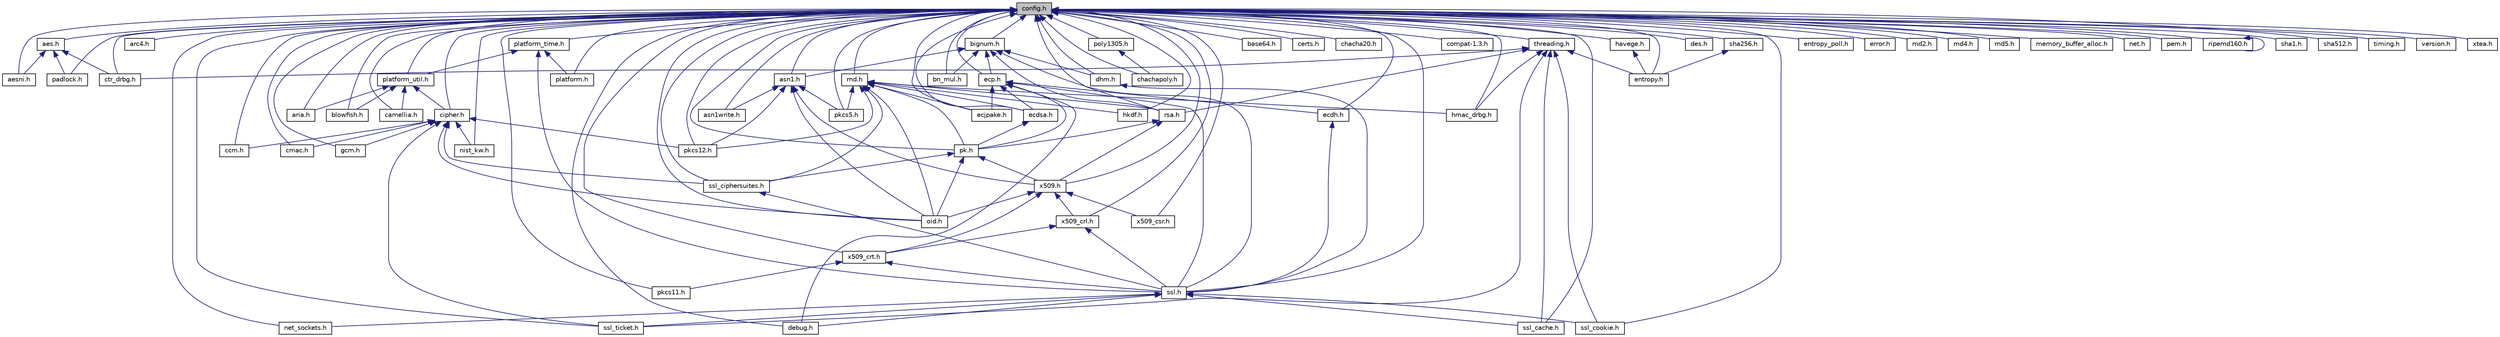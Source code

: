 digraph "config.h"
{
  bgcolor="transparent";
  edge [fontname="Helvetica",fontsize="10",labelfontname="Helvetica",labelfontsize="10"];
  node [fontname="Helvetica",fontsize="10",shape=record];
  Node3 [label="config.h",height=0.2,width=0.4,color="black", fillcolor="grey75", style="filled", fontcolor="black"];
  Node3 -> Node4 [dir="back",color="midnightblue",fontsize="10",style="solid",fontname="Helvetica"];
  Node4 [label="aes.h",height=0.2,width=0.4,color="black",URL="$aes_8h.html",tooltip="This file contains AES definitions and functions. "];
  Node4 -> Node5 [dir="back",color="midnightblue",fontsize="10",style="solid",fontname="Helvetica"];
  Node5 [label="aesni.h",height=0.2,width=0.4,color="black",URL="$aesni_8h.html",tooltip="AES-NI for hardware AES acceleration on some Intel processors. "];
  Node4 -> Node6 [dir="back",color="midnightblue",fontsize="10",style="solid",fontname="Helvetica"];
  Node6 [label="ctr_drbg.h",height=0.2,width=0.4,color="black",URL="$ctr__drbg_8h.html",tooltip="This file contains CTR_DRBG definitions and functions. "];
  Node4 -> Node7 [dir="back",color="midnightblue",fontsize="10",style="solid",fontname="Helvetica"];
  Node7 [label="padlock.h",height=0.2,width=0.4,color="black",URL="$padlock_8h.html",tooltip="VIA PadLock ACE for HW encryption/decryption supported by some processors. "];
  Node3 -> Node5 [dir="back",color="midnightblue",fontsize="10",style="solid",fontname="Helvetica"];
  Node3 -> Node8 [dir="back",color="midnightblue",fontsize="10",style="solid",fontname="Helvetica"];
  Node8 [label="arc4.h",height=0.2,width=0.4,color="black",URL="$arc4_8h.html",tooltip="The ARCFOUR stream cipher. "];
  Node3 -> Node9 [dir="back",color="midnightblue",fontsize="10",style="solid",fontname="Helvetica"];
  Node9 [label="aria.h",height=0.2,width=0.4,color="black",URL="$aria_8h.html",tooltip="ARIA block cipher. "];
  Node3 -> Node10 [dir="back",color="midnightblue",fontsize="10",style="solid",fontname="Helvetica"];
  Node10 [label="platform_util.h",height=0.2,width=0.4,color="black",URL="$platform__util_8h.html",tooltip="Common and shared functions used by multiple modules in the Mbed TLS library. "];
  Node10 -> Node9 [dir="back",color="midnightblue",fontsize="10",style="solid",fontname="Helvetica"];
  Node10 -> Node11 [dir="back",color="midnightblue",fontsize="10",style="solid",fontname="Helvetica"];
  Node11 [label="blowfish.h",height=0.2,width=0.4,color="black",URL="$blowfish_8h.html",tooltip="Blowfish block cipher. "];
  Node10 -> Node12 [dir="back",color="midnightblue",fontsize="10",style="solid",fontname="Helvetica"];
  Node12 [label="camellia.h",height=0.2,width=0.4,color="black",URL="$camellia_8h.html",tooltip="Camellia block cipher. "];
  Node10 -> Node13 [dir="back",color="midnightblue",fontsize="10",style="solid",fontname="Helvetica"];
  Node13 [label="cipher.h",height=0.2,width=0.4,color="black",URL="$cipher_8h.html",tooltip="This file contains an abstraction interface for use with the cipher primitives provided by the librar..."];
  Node13 -> Node14 [dir="back",color="midnightblue",fontsize="10",style="solid",fontname="Helvetica"];
  Node14 [label="ccm.h",height=0.2,width=0.4,color="black",URL="$ccm_8h.html",tooltip="This file provides an API for the CCM authenticated encryption mode for block ciphers. "];
  Node13 -> Node15 [dir="back",color="midnightblue",fontsize="10",style="solid",fontname="Helvetica"];
  Node15 [label="cmac.h",height=0.2,width=0.4,color="black",URL="$cmac_8h.html",tooltip="This file contains CMAC definitions and functions. "];
  Node13 -> Node16 [dir="back",color="midnightblue",fontsize="10",style="solid",fontname="Helvetica"];
  Node16 [label="ssl_ciphersuites.h",height=0.2,width=0.4,color="black",URL="$ssl__ciphersuites_8h.html",tooltip="SSL Ciphersuites for mbed TLS. "];
  Node16 -> Node17 [dir="back",color="midnightblue",fontsize="10",style="solid",fontname="Helvetica"];
  Node17 [label="ssl.h",height=0.2,width=0.4,color="black",URL="$ssl_8h.html",tooltip="SSL/TLS functions. "];
  Node17 -> Node18 [dir="back",color="midnightblue",fontsize="10",style="solid",fontname="Helvetica"];
  Node18 [label="debug.h",height=0.2,width=0.4,color="black",URL="$debug_8h.html",tooltip="Functions for controlling and providing debug output from the library. "];
  Node17 -> Node19 [dir="back",color="midnightblue",fontsize="10",style="solid",fontname="Helvetica"];
  Node19 [label="net_sockets.h",height=0.2,width=0.4,color="black",URL="$net__sockets_8h.html",tooltip="Network sockets abstraction layer to integrate Mbed TLS into a BSD-style sockets API. "];
  Node17 -> Node20 [dir="back",color="midnightblue",fontsize="10",style="solid",fontname="Helvetica"];
  Node20 [label="ssl_cache.h",height=0.2,width=0.4,color="black",URL="$ssl__cache_8h.html",tooltip="SSL session cache implementation. "];
  Node17 -> Node21 [dir="back",color="midnightblue",fontsize="10",style="solid",fontname="Helvetica"];
  Node21 [label="ssl_cookie.h",height=0.2,width=0.4,color="black",URL="$ssl__cookie_8h.html",tooltip="DTLS cookie callbacks implementation. "];
  Node17 -> Node22 [dir="back",color="midnightblue",fontsize="10",style="solid",fontname="Helvetica"];
  Node22 [label="ssl_ticket.h",height=0.2,width=0.4,color="black",URL="$ssl__ticket_8h.html",tooltip="TLS server ticket callbacks implementation. "];
  Node13 -> Node23 [dir="back",color="midnightblue",fontsize="10",style="solid",fontname="Helvetica"];
  Node23 [label="gcm.h",height=0.2,width=0.4,color="black",URL="$gcm_8h.html",tooltip="This file contains GCM definitions and functions. "];
  Node13 -> Node24 [dir="back",color="midnightblue",fontsize="10",style="solid",fontname="Helvetica"];
  Node24 [label="nist_kw.h",height=0.2,width=0.4,color="black",URL="$nist__kw_8h.html",tooltip="This file provides an API for key wrapping (KW) and key wrapping with padding (KWP) as defined in NIS..."];
  Node13 -> Node25 [dir="back",color="midnightblue",fontsize="10",style="solid",fontname="Helvetica"];
  Node25 [label="oid.h",height=0.2,width=0.4,color="black",URL="$oid_8h.html",tooltip="Object Identifier (OID) database. "];
  Node13 -> Node26 [dir="back",color="midnightblue",fontsize="10",style="solid",fontname="Helvetica"];
  Node26 [label="pkcs12.h",height=0.2,width=0.4,color="black",URL="$pkcs12_8h.html",tooltip="PKCS#12 Personal Information Exchange Syntax. "];
  Node13 -> Node22 [dir="back",color="midnightblue",fontsize="10",style="solid",fontname="Helvetica"];
  Node3 -> Node27 [dir="back",color="midnightblue",fontsize="10",style="solid",fontname="Helvetica"];
  Node27 [label="platform_time.h",height=0.2,width=0.4,color="black",URL="$platform__time_8h.html",tooltip="mbed TLS Platform time abstraction "];
  Node27 -> Node10 [dir="back",color="midnightblue",fontsize="10",style="solid",fontname="Helvetica"];
  Node27 -> Node17 [dir="back",color="midnightblue",fontsize="10",style="solid",fontname="Helvetica"];
  Node27 -> Node28 [dir="back",color="midnightblue",fontsize="10",style="solid",fontname="Helvetica"];
  Node28 [label="platform.h",height=0.2,width=0.4,color="black",URL="$platform_8h.html",tooltip="This file contains the definitions and functions of the Mbed TLS platform abstraction layer..."];
  Node3 -> Node29 [dir="back",color="midnightblue",fontsize="10",style="solid",fontname="Helvetica"];
  Node29 [label="asn1.h",height=0.2,width=0.4,color="black",URL="$asn1_8h.html",tooltip="Generic ASN.1 parsing. "];
  Node29 -> Node30 [dir="back",color="midnightblue",fontsize="10",style="solid",fontname="Helvetica"];
  Node30 [label="asn1write.h",height=0.2,width=0.4,color="black",URL="$asn1write_8h.html",tooltip="ASN.1 buffer writing functionality. "];
  Node29 -> Node31 [dir="back",color="midnightblue",fontsize="10",style="solid",fontname="Helvetica"];
  Node31 [label="x509.h",height=0.2,width=0.4,color="black",URL="$x509_8h.html",tooltip="X.509 generic defines and structures. "];
  Node31 -> Node32 [dir="back",color="midnightblue",fontsize="10",style="solid",fontname="Helvetica"];
  Node32 [label="x509_crt.h",height=0.2,width=0.4,color="black",URL="$x509__crt_8h.html",tooltip="X.509 certificate parsing and writing. "];
  Node32 -> Node17 [dir="back",color="midnightblue",fontsize="10",style="solid",fontname="Helvetica"];
  Node32 -> Node33 [dir="back",color="midnightblue",fontsize="10",style="solid",fontname="Helvetica"];
  Node33 [label="pkcs11.h",height=0.2,width=0.4,color="black",URL="$pkcs11_8h.html",tooltip="Wrapper for PKCS#11 library libpkcs11-helper. "];
  Node31 -> Node34 [dir="back",color="midnightblue",fontsize="10",style="solid",fontname="Helvetica"];
  Node34 [label="x509_crl.h",height=0.2,width=0.4,color="black",URL="$x509__crl_8h.html",tooltip="X.509 certificate revocation list parsing. "];
  Node34 -> Node32 [dir="back",color="midnightblue",fontsize="10",style="solid",fontname="Helvetica"];
  Node34 -> Node17 [dir="back",color="midnightblue",fontsize="10",style="solid",fontname="Helvetica"];
  Node31 -> Node25 [dir="back",color="midnightblue",fontsize="10",style="solid",fontname="Helvetica"];
  Node31 -> Node35 [dir="back",color="midnightblue",fontsize="10",style="solid",fontname="Helvetica"];
  Node35 [label="x509_csr.h",height=0.2,width=0.4,color="black",URL="$x509__csr_8h.html",tooltip="X.509 certificate signing request parsing and writing. "];
  Node29 -> Node25 [dir="back",color="midnightblue",fontsize="10",style="solid",fontname="Helvetica"];
  Node29 -> Node26 [dir="back",color="midnightblue",fontsize="10",style="solid",fontname="Helvetica"];
  Node29 -> Node36 [dir="back",color="midnightblue",fontsize="10",style="solid",fontname="Helvetica"];
  Node36 [label="pkcs5.h",height=0.2,width=0.4,color="black",URL="$pkcs5_8h.html",tooltip="PKCS#5 functions. "];
  Node3 -> Node37 [dir="back",color="midnightblue",fontsize="10",style="solid",fontname="Helvetica"];
  Node37 [label="bignum.h",height=0.2,width=0.4,color="black",URL="$bignum_8h.html",tooltip="Multi-precision integer library. "];
  Node37 -> Node29 [dir="back",color="midnightblue",fontsize="10",style="solid",fontname="Helvetica"];
  Node37 -> Node38 [dir="back",color="midnightblue",fontsize="10",style="solid",fontname="Helvetica"];
  Node38 [label="bn_mul.h",height=0.2,width=0.4,color="black",URL="$bn__mul_8h.html",tooltip="Multi-precision integer library. "];
  Node37 -> Node17 [dir="back",color="midnightblue",fontsize="10",style="solid",fontname="Helvetica"];
  Node37 -> Node39 [dir="back",color="midnightblue",fontsize="10",style="solid",fontname="Helvetica"];
  Node39 [label="ecp.h",height=0.2,width=0.4,color="black",URL="$ecp_8h.html",tooltip="This file provides an API for Elliptic Curves over GF(P) (ECP). "];
  Node39 -> Node17 [dir="back",color="midnightblue",fontsize="10",style="solid",fontname="Helvetica"];
  Node39 -> Node40 [dir="back",color="midnightblue",fontsize="10",style="solid",fontname="Helvetica"];
  Node40 [label="pk.h",height=0.2,width=0.4,color="black",URL="$pk_8h.html",tooltip="Public Key abstraction layer. "];
  Node40 -> Node16 [dir="back",color="midnightblue",fontsize="10",style="solid",fontname="Helvetica"];
  Node40 -> Node31 [dir="back",color="midnightblue",fontsize="10",style="solid",fontname="Helvetica"];
  Node40 -> Node25 [dir="back",color="midnightblue",fontsize="10",style="solid",fontname="Helvetica"];
  Node39 -> Node41 [dir="back",color="midnightblue",fontsize="10",style="solid",fontname="Helvetica"];
  Node41 [label="ecdsa.h",height=0.2,width=0.4,color="black",URL="$ecdsa_8h.html",tooltip="This file contains ECDSA definitions and functions. "];
  Node41 -> Node40 [dir="back",color="midnightblue",fontsize="10",style="solid",fontname="Helvetica"];
  Node39 -> Node42 [dir="back",color="midnightblue",fontsize="10",style="solid",fontname="Helvetica"];
  Node42 [label="ecdh.h",height=0.2,width=0.4,color="black",URL="$ecdh_8h.html",tooltip="This file contains ECDH definitions and functions. "];
  Node42 -> Node17 [dir="back",color="midnightblue",fontsize="10",style="solid",fontname="Helvetica"];
  Node39 -> Node18 [dir="back",color="midnightblue",fontsize="10",style="solid",fontname="Helvetica"];
  Node39 -> Node43 [dir="back",color="midnightblue",fontsize="10",style="solid",fontname="Helvetica"];
  Node43 [label="ecjpake.h",height=0.2,width=0.4,color="black",URL="$ecjpake_8h.html",tooltip="Elliptic curve J-PAKE. "];
  Node37 -> Node44 [dir="back",color="midnightblue",fontsize="10",style="solid",fontname="Helvetica"];
  Node44 [label="rsa.h",height=0.2,width=0.4,color="black",URL="$rsa_8h.html",tooltip="This file provides an API for the RSA public-key cryptosystem. "];
  Node44 -> Node40 [dir="back",color="midnightblue",fontsize="10",style="solid",fontname="Helvetica"];
  Node44 -> Node31 [dir="back",color="midnightblue",fontsize="10",style="solid",fontname="Helvetica"];
  Node37 -> Node45 [dir="back",color="midnightblue",fontsize="10",style="solid",fontname="Helvetica"];
  Node45 [label="dhm.h",height=0.2,width=0.4,color="black",URL="$dhm_8h.html",tooltip="This file contains Diffie-Hellman-Merkle (DHM) key exchange definitions and functions. "];
  Node45 -> Node17 [dir="back",color="midnightblue",fontsize="10",style="solid",fontname="Helvetica"];
  Node3 -> Node30 [dir="back",color="midnightblue",fontsize="10",style="solid",fontname="Helvetica"];
  Node3 -> Node46 [dir="back",color="midnightblue",fontsize="10",style="solid",fontname="Helvetica"];
  Node46 [label="base64.h",height=0.2,width=0.4,color="black",URL="$base64_8h.html",tooltip="RFC 1521 base64 encoding/decoding. "];
  Node3 -> Node11 [dir="back",color="midnightblue",fontsize="10",style="solid",fontname="Helvetica"];
  Node3 -> Node38 [dir="back",color="midnightblue",fontsize="10",style="solid",fontname="Helvetica"];
  Node3 -> Node12 [dir="back",color="midnightblue",fontsize="10",style="solid",fontname="Helvetica"];
  Node3 -> Node14 [dir="back",color="midnightblue",fontsize="10",style="solid",fontname="Helvetica"];
  Node3 -> Node13 [dir="back",color="midnightblue",fontsize="10",style="solid",fontname="Helvetica"];
  Node3 -> Node47 [dir="back",color="midnightblue",fontsize="10",style="solid",fontname="Helvetica"];
  Node47 [label="certs.h",height=0.2,width=0.4,color="black",URL="$certs_8h.html",tooltip="Sample certificates and DHM parameters for testing. "];
  Node3 -> Node48 [dir="back",color="midnightblue",fontsize="10",style="solid",fontname="Helvetica"];
  Node48 [label="chacha20.h",height=0.2,width=0.4,color="black",URL="$chacha20_8h.html",tooltip="This file contains ChaCha20 definitions and functions. "];
  Node3 -> Node49 [dir="back",color="midnightblue",fontsize="10",style="solid",fontname="Helvetica"];
  Node49 [label="chachapoly.h",height=0.2,width=0.4,color="black",URL="$chachapoly_8h.html",tooltip="This file contains the AEAD-ChaCha20-Poly1305 definitions and functions. "];
  Node3 -> Node50 [dir="back",color="midnightblue",fontsize="10",style="solid",fontname="Helvetica"];
  Node50 [label="poly1305.h",height=0.2,width=0.4,color="black",URL="$poly1305_8h.html",tooltip="This file contains Poly1305 definitions and functions. "];
  Node50 -> Node49 [dir="back",color="midnightblue",fontsize="10",style="solid",fontname="Helvetica"];
  Node3 -> Node15 [dir="back",color="midnightblue",fontsize="10",style="solid",fontname="Helvetica"];
  Node3 -> Node51 [dir="back",color="midnightblue",fontsize="10",style="solid",fontname="Helvetica"];
  Node51 [label="compat-1.3.h",height=0.2,width=0.4,color="black",URL="$compat-1_83_8h.html",tooltip="Compatibility definitions for using mbed TLS with client code written for the PolarSSL naming convent..."];
  Node3 -> Node6 [dir="back",color="midnightblue",fontsize="10",style="solid",fontname="Helvetica"];
  Node3 -> Node52 [dir="back",color="midnightblue",fontsize="10",style="solid",fontname="Helvetica"];
  Node52 [label="threading.h",height=0.2,width=0.4,color="black",URL="$threading_8h.html",tooltip="Threading abstraction layer. "];
  Node52 -> Node6 [dir="back",color="midnightblue",fontsize="10",style="solid",fontname="Helvetica"];
  Node52 -> Node44 [dir="back",color="midnightblue",fontsize="10",style="solid",fontname="Helvetica"];
  Node52 -> Node53 [dir="back",color="midnightblue",fontsize="10",style="solid",fontname="Helvetica"];
  Node53 [label="entropy.h",height=0.2,width=0.4,color="black",URL="$entropy_8h.html",tooltip="Entropy accumulator implementation. "];
  Node52 -> Node54 [dir="back",color="midnightblue",fontsize="10",style="solid",fontname="Helvetica"];
  Node54 [label="hmac_drbg.h",height=0.2,width=0.4,color="black",URL="$hmac__drbg_8h.html",tooltip="HMAC_DRBG (NIST SP 800-90A) "];
  Node52 -> Node20 [dir="back",color="midnightblue",fontsize="10",style="solid",fontname="Helvetica"];
  Node52 -> Node21 [dir="back",color="midnightblue",fontsize="10",style="solid",fontname="Helvetica"];
  Node52 -> Node22 [dir="back",color="midnightblue",fontsize="10",style="solid",fontname="Helvetica"];
  Node3 -> Node18 [dir="back",color="midnightblue",fontsize="10",style="solid",fontname="Helvetica"];
  Node3 -> Node17 [dir="back",color="midnightblue",fontsize="10",style="solid",fontname="Helvetica"];
  Node3 -> Node39 [dir="back",color="midnightblue",fontsize="10",style="solid",fontname="Helvetica"];
  Node3 -> Node16 [dir="back",color="midnightblue",fontsize="10",style="solid",fontname="Helvetica"];
  Node3 -> Node40 [dir="back",color="midnightblue",fontsize="10",style="solid",fontname="Helvetica"];
  Node3 -> Node55 [dir="back",color="midnightblue",fontsize="10",style="solid",fontname="Helvetica"];
  Node55 [label="md.h",height=0.2,width=0.4,color="black",URL="$md_8h.html",tooltip="This file contains the generic message-digest wrapper. "];
  Node55 -> Node40 [dir="back",color="midnightblue",fontsize="10",style="solid",fontname="Helvetica"];
  Node55 -> Node44 [dir="back",color="midnightblue",fontsize="10",style="solid",fontname="Helvetica"];
  Node55 -> Node41 [dir="back",color="midnightblue",fontsize="10",style="solid",fontname="Helvetica"];
  Node55 -> Node16 [dir="back",color="midnightblue",fontsize="10",style="solid",fontname="Helvetica"];
  Node55 -> Node43 [dir="back",color="midnightblue",fontsize="10",style="solid",fontname="Helvetica"];
  Node55 -> Node56 [dir="back",color="midnightblue",fontsize="10",style="solid",fontname="Helvetica"];
  Node56 [label="hkdf.h",height=0.2,width=0.4,color="black",URL="$hkdf_8h.html",tooltip="This file contains the HKDF interface. "];
  Node55 -> Node54 [dir="back",color="midnightblue",fontsize="10",style="solid",fontname="Helvetica"];
  Node55 -> Node25 [dir="back",color="midnightblue",fontsize="10",style="solid",fontname="Helvetica"];
  Node55 -> Node26 [dir="back",color="midnightblue",fontsize="10",style="solid",fontname="Helvetica"];
  Node55 -> Node36 [dir="back",color="midnightblue",fontsize="10",style="solid",fontname="Helvetica"];
  Node3 -> Node44 [dir="back",color="midnightblue",fontsize="10",style="solid",fontname="Helvetica"];
  Node3 -> Node41 [dir="back",color="midnightblue",fontsize="10",style="solid",fontname="Helvetica"];
  Node3 -> Node32 [dir="back",color="midnightblue",fontsize="10",style="solid",fontname="Helvetica"];
  Node3 -> Node31 [dir="back",color="midnightblue",fontsize="10",style="solid",fontname="Helvetica"];
  Node3 -> Node34 [dir="back",color="midnightblue",fontsize="10",style="solid",fontname="Helvetica"];
  Node3 -> Node45 [dir="back",color="midnightblue",fontsize="10",style="solid",fontname="Helvetica"];
  Node3 -> Node42 [dir="back",color="midnightblue",fontsize="10",style="solid",fontname="Helvetica"];
  Node3 -> Node57 [dir="back",color="midnightblue",fontsize="10",style="solid",fontname="Helvetica"];
  Node57 [label="des.h",height=0.2,width=0.4,color="black",URL="$des_8h.html",tooltip="DES block cipher. "];
  Node3 -> Node43 [dir="back",color="midnightblue",fontsize="10",style="solid",fontname="Helvetica"];
  Node3 -> Node53 [dir="back",color="midnightblue",fontsize="10",style="solid",fontname="Helvetica"];
  Node3 -> Node58 [dir="back",color="midnightblue",fontsize="10",style="solid",fontname="Helvetica"];
  Node58 [label="sha256.h",height=0.2,width=0.4,color="black",URL="$sha256_8h.html",tooltip="This file contains SHA-224 and SHA-256 definitions and functions. "];
  Node58 -> Node53 [dir="back",color="midnightblue",fontsize="10",style="solid",fontname="Helvetica"];
  Node3 -> Node59 [dir="back",color="midnightblue",fontsize="10",style="solid",fontname="Helvetica"];
  Node59 [label="havege.h",height=0.2,width=0.4,color="black",URL="$havege_8h.html",tooltip="HAVEGE: HArdware Volatile Entropy Gathering and Expansion. "];
  Node59 -> Node53 [dir="back",color="midnightblue",fontsize="10",style="solid",fontname="Helvetica"];
  Node3 -> Node60 [dir="back",color="midnightblue",fontsize="10",style="solid",fontname="Helvetica"];
  Node60 [label="entropy_poll.h",height=0.2,width=0.4,color="black",URL="$entropy__poll_8h.html",tooltip="Platform-specific and custom entropy polling functions. "];
  Node3 -> Node61 [dir="back",color="midnightblue",fontsize="10",style="solid",fontname="Helvetica"];
  Node61 [label="error.h",height=0.2,width=0.4,color="black",URL="$error_8h.html",tooltip="Error to string translation. "];
  Node3 -> Node23 [dir="back",color="midnightblue",fontsize="10",style="solid",fontname="Helvetica"];
  Node3 -> Node56 [dir="back",color="midnightblue",fontsize="10",style="solid",fontname="Helvetica"];
  Node3 -> Node54 [dir="back",color="midnightblue",fontsize="10",style="solid",fontname="Helvetica"];
  Node3 -> Node62 [dir="back",color="midnightblue",fontsize="10",style="solid",fontname="Helvetica"];
  Node62 [label="md2.h",height=0.2,width=0.4,color="black",URL="$md2_8h.html",tooltip="MD2 message digest algorithm (hash function) "];
  Node3 -> Node63 [dir="back",color="midnightblue",fontsize="10",style="solid",fontname="Helvetica"];
  Node63 [label="md4.h",height=0.2,width=0.4,color="black",URL="$md4_8h.html",tooltip="MD4 message digest algorithm (hash function) "];
  Node3 -> Node64 [dir="back",color="midnightblue",fontsize="10",style="solid",fontname="Helvetica"];
  Node64 [label="md5.h",height=0.2,width=0.4,color="black",URL="$md5_8h.html",tooltip="MD5 message digest algorithm (hash function) "];
  Node3 -> Node65 [dir="back",color="midnightblue",fontsize="10",style="solid",fontname="Helvetica"];
  Node65 [label="memory_buffer_alloc.h",height=0.2,width=0.4,color="black",URL="$memory__buffer__alloc_8h.html",tooltip="Buffer-based memory allocator. "];
  Node3 -> Node66 [dir="back",color="midnightblue",fontsize="10",style="solid",fontname="Helvetica"];
  Node66 [label="net.h",height=0.2,width=0.4,color="black",URL="$net_8h.html",tooltip="Deprecated header file that includes net_sockets.h. "];
  Node3 -> Node19 [dir="back",color="midnightblue",fontsize="10",style="solid",fontname="Helvetica"];
  Node3 -> Node24 [dir="back",color="midnightblue",fontsize="10",style="solid",fontname="Helvetica"];
  Node3 -> Node25 [dir="back",color="midnightblue",fontsize="10",style="solid",fontname="Helvetica"];
  Node3 -> Node7 [dir="back",color="midnightblue",fontsize="10",style="solid",fontname="Helvetica"];
  Node3 -> Node67 [dir="back",color="midnightblue",fontsize="10",style="solid",fontname="Helvetica"];
  Node67 [label="pem.h",height=0.2,width=0.4,color="black",URL="$pem_8h.html",tooltip="Privacy Enhanced Mail (PEM) decoding. "];
  Node3 -> Node33 [dir="back",color="midnightblue",fontsize="10",style="solid",fontname="Helvetica"];
  Node3 -> Node26 [dir="back",color="midnightblue",fontsize="10",style="solid",fontname="Helvetica"];
  Node3 -> Node36 [dir="back",color="midnightblue",fontsize="10",style="solid",fontname="Helvetica"];
  Node3 -> Node28 [dir="back",color="midnightblue",fontsize="10",style="solid",fontname="Helvetica"];
  Node3 -> Node68 [dir="back",color="midnightblue",fontsize="10",style="solid",fontname="Helvetica"];
  Node68 [label="ripemd160.h",height=0.2,width=0.4,color="black",URL="$ripemd160_8h.html",tooltip="RIPE MD-160 message digest. "];
  Node68 -> Node68 [dir="back",color="midnightblue",fontsize="10",style="solid",fontname="Helvetica"];
  Node3 -> Node69 [dir="back",color="midnightblue",fontsize="10",style="solid",fontname="Helvetica"];
  Node69 [label="sha1.h",height=0.2,width=0.4,color="black",URL="$sha1_8h.html",tooltip="This file contains SHA-1 definitions and functions. "];
  Node3 -> Node70 [dir="back",color="midnightblue",fontsize="10",style="solid",fontname="Helvetica"];
  Node70 [label="sha512.h",height=0.2,width=0.4,color="black",URL="$sha512_8h.html",tooltip="This file contains SHA-384 and SHA-512 definitions and functions. "];
  Node3 -> Node20 [dir="back",color="midnightblue",fontsize="10",style="solid",fontname="Helvetica"];
  Node3 -> Node21 [dir="back",color="midnightblue",fontsize="10",style="solid",fontname="Helvetica"];
  Node3 -> Node22 [dir="back",color="midnightblue",fontsize="10",style="solid",fontname="Helvetica"];
  Node3 -> Node71 [dir="back",color="midnightblue",fontsize="10",style="solid",fontname="Helvetica"];
  Node71 [label="timing.h",height=0.2,width=0.4,color="black",URL="$timing_8h.html",tooltip="Portable interface to timeouts and to the CPU cycle counter. "];
  Node3 -> Node72 [dir="back",color="midnightblue",fontsize="10",style="solid",fontname="Helvetica"];
  Node72 [label="version.h",height=0.2,width=0.4,color="black",URL="$version_8h.html",tooltip="Run-time version information. "];
  Node3 -> Node35 [dir="back",color="midnightblue",fontsize="10",style="solid",fontname="Helvetica"];
  Node3 -> Node73 [dir="back",color="midnightblue",fontsize="10",style="solid",fontname="Helvetica"];
  Node73 [label="xtea.h",height=0.2,width=0.4,color="black",URL="$xtea_8h.html",tooltip="XTEA block cipher (32-bit) "];
}
